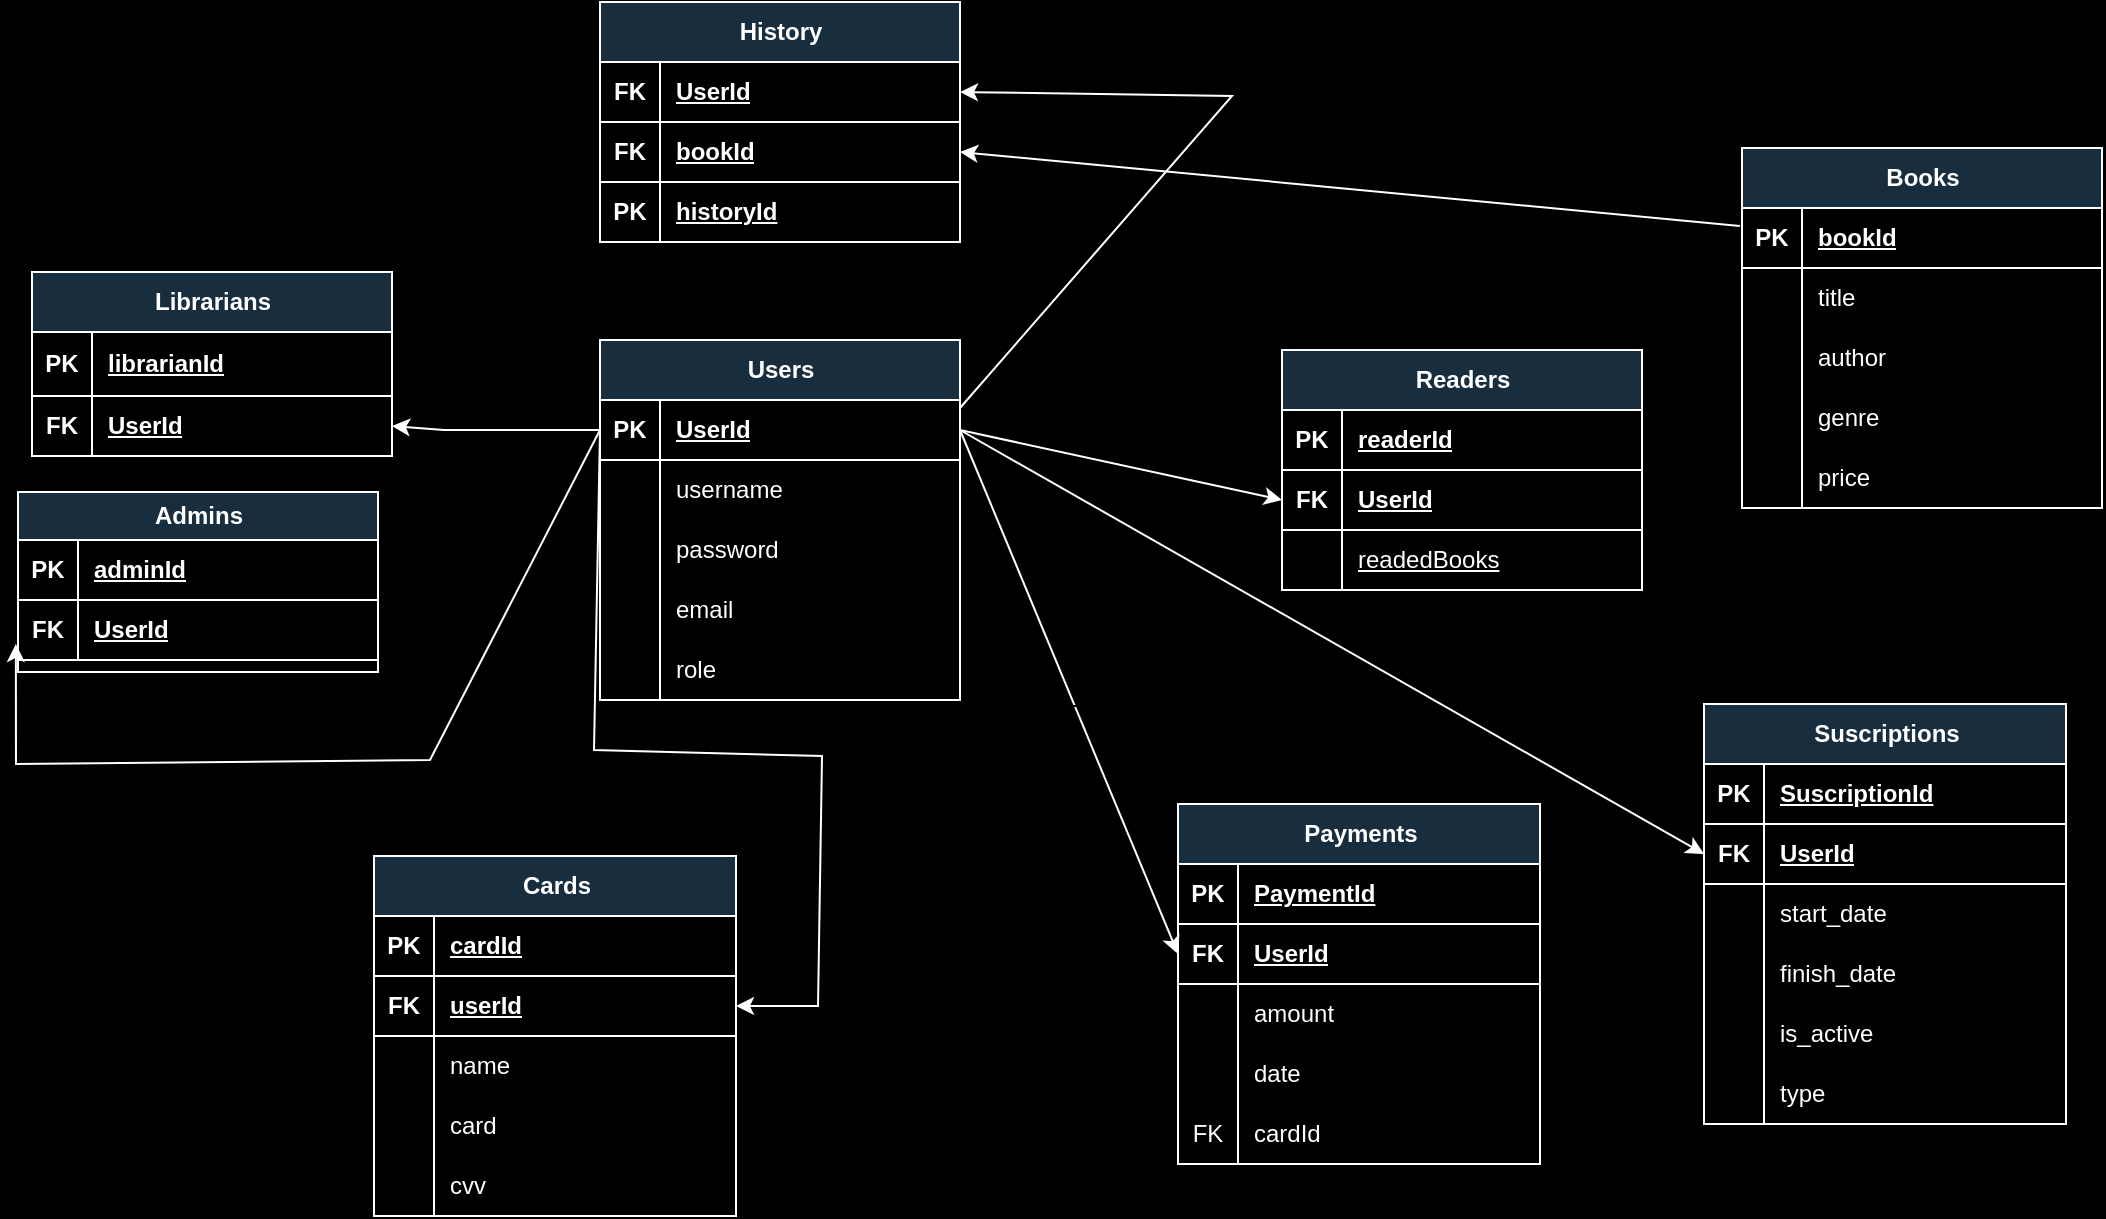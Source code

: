 <mxfile version="22.1.21" type="google">
  <diagram id="R2lEEEUBdFMjLlhIrx00" name="Page-1">
    <mxGraphModel grid="0" page="0" gridSize="10" guides="1" tooltips="1" connect="1" arrows="1" fold="1" pageScale="1" pageWidth="850" pageHeight="1100" background="#000000" math="0" shadow="0" extFonts="Permanent Marker^https://fonts.googleapis.com/css?family=Permanent+Marker">
      <root>
        <mxCell id="0" />
        <mxCell id="1" parent="0" />
        <mxCell id="96M3sYAH7NTq2ReLCQf2-24" value="Users" style="shape=table;startSize=30;container=1;collapsible=1;childLayout=tableLayout;fixedRows=1;rowLines=0;fontStyle=1;align=center;resizeLast=1;html=1;strokeColor=#FFFFFF;fontColor=#FFFFFF;fillColor=#182E3E;" vertex="1" parent="1">
          <mxGeometry x="111" y="148" width="180" height="180" as="geometry" />
        </mxCell>
        <mxCell id="96M3sYAH7NTq2ReLCQf2-25" value="" style="shape=tableRow;horizontal=0;startSize=0;swimlaneHead=0;swimlaneBody=0;fillColor=none;collapsible=0;dropTarget=0;points=[[0,0.5],[1,0.5]];portConstraint=eastwest;top=0;left=0;right=0;bottom=1;strokeColor=#FFFFFF;fontColor=#FFFFFF;" vertex="1" parent="96M3sYAH7NTq2ReLCQf2-24">
          <mxGeometry y="30" width="180" height="30" as="geometry" />
        </mxCell>
        <mxCell id="96M3sYAH7NTq2ReLCQf2-26" value="PK" style="shape=partialRectangle;connectable=0;fillColor=none;top=0;left=0;bottom=0;right=0;fontStyle=1;overflow=hidden;whiteSpace=wrap;html=1;strokeColor=#FFFFFF;fontColor=#FFFFFF;" vertex="1" parent="96M3sYAH7NTq2ReLCQf2-25">
          <mxGeometry width="30" height="30" as="geometry">
            <mxRectangle width="30" height="30" as="alternateBounds" />
          </mxGeometry>
        </mxCell>
        <mxCell id="96M3sYAH7NTq2ReLCQf2-27" value="UserId" style="shape=partialRectangle;connectable=0;fillColor=none;top=0;left=0;bottom=0;right=0;align=left;spacingLeft=6;fontStyle=5;overflow=hidden;whiteSpace=wrap;html=1;strokeColor=#FFFFFF;fontColor=#FFFFFF;" vertex="1" parent="96M3sYAH7NTq2ReLCQf2-25">
          <mxGeometry x="30" width="150" height="30" as="geometry">
            <mxRectangle width="150" height="30" as="alternateBounds" />
          </mxGeometry>
        </mxCell>
        <mxCell id="96M3sYAH7NTq2ReLCQf2-28" value="" style="shape=tableRow;horizontal=0;startSize=0;swimlaneHead=0;swimlaneBody=0;fillColor=none;collapsible=0;dropTarget=0;points=[[0,0.5],[1,0.5]];portConstraint=eastwest;top=0;left=0;right=0;bottom=0;strokeColor=#FFFFFF;fontColor=#FFFFFF;" vertex="1" parent="96M3sYAH7NTq2ReLCQf2-24">
          <mxGeometry y="60" width="180" height="30" as="geometry" />
        </mxCell>
        <mxCell id="96M3sYAH7NTq2ReLCQf2-29" value="" style="shape=partialRectangle;connectable=0;fillColor=none;top=0;left=0;bottom=0;right=0;editable=1;overflow=hidden;whiteSpace=wrap;html=1;strokeColor=#FFFFFF;fontColor=#FFFFFF;" vertex="1" parent="96M3sYAH7NTq2ReLCQf2-28">
          <mxGeometry width="30" height="30" as="geometry">
            <mxRectangle width="30" height="30" as="alternateBounds" />
          </mxGeometry>
        </mxCell>
        <mxCell id="96M3sYAH7NTq2ReLCQf2-30" value="username" style="shape=partialRectangle;connectable=0;fillColor=none;top=0;left=0;bottom=0;right=0;align=left;spacingLeft=6;overflow=hidden;whiteSpace=wrap;html=1;strokeColor=#FFFFFF;fontColor=#FFFFFF;" vertex="1" parent="96M3sYAH7NTq2ReLCQf2-28">
          <mxGeometry x="30" width="150" height="30" as="geometry">
            <mxRectangle width="150" height="30" as="alternateBounds" />
          </mxGeometry>
        </mxCell>
        <mxCell id="96M3sYAH7NTq2ReLCQf2-31" value="" style="shape=tableRow;horizontal=0;startSize=0;swimlaneHead=0;swimlaneBody=0;fillColor=none;collapsible=0;dropTarget=0;points=[[0,0.5],[1,0.5]];portConstraint=eastwest;top=0;left=0;right=0;bottom=0;strokeColor=#FFFFFF;fontColor=#FFFFFF;" vertex="1" parent="96M3sYAH7NTq2ReLCQf2-24">
          <mxGeometry y="90" width="180" height="30" as="geometry" />
        </mxCell>
        <mxCell id="96M3sYAH7NTq2ReLCQf2-32" value="" style="shape=partialRectangle;connectable=0;fillColor=none;top=0;left=0;bottom=0;right=0;editable=1;overflow=hidden;whiteSpace=wrap;html=1;strokeColor=#FFFFFF;fontColor=#FFFFFF;" vertex="1" parent="96M3sYAH7NTq2ReLCQf2-31">
          <mxGeometry width="30" height="30" as="geometry">
            <mxRectangle width="30" height="30" as="alternateBounds" />
          </mxGeometry>
        </mxCell>
        <mxCell id="96M3sYAH7NTq2ReLCQf2-33" value="password" style="shape=partialRectangle;connectable=0;fillColor=none;top=0;left=0;bottom=0;right=0;align=left;spacingLeft=6;overflow=hidden;whiteSpace=wrap;html=1;strokeColor=#FFFFFF;fontColor=#FFFFFF;" vertex="1" parent="96M3sYAH7NTq2ReLCQf2-31">
          <mxGeometry x="30" width="150" height="30" as="geometry">
            <mxRectangle width="150" height="30" as="alternateBounds" />
          </mxGeometry>
        </mxCell>
        <mxCell id="96M3sYAH7NTq2ReLCQf2-34" value="" style="shape=tableRow;horizontal=0;startSize=0;swimlaneHead=0;swimlaneBody=0;fillColor=none;collapsible=0;dropTarget=0;points=[[0,0.5],[1,0.5]];portConstraint=eastwest;top=0;left=0;right=0;bottom=0;strokeColor=#FFFFFF;fontColor=#FFFFFF;" vertex="1" parent="96M3sYAH7NTq2ReLCQf2-24">
          <mxGeometry y="120" width="180" height="30" as="geometry" />
        </mxCell>
        <mxCell id="96M3sYAH7NTq2ReLCQf2-35" value="" style="shape=partialRectangle;connectable=0;fillColor=none;top=0;left=0;bottom=0;right=0;editable=1;overflow=hidden;whiteSpace=wrap;html=1;strokeColor=#FFFFFF;fontColor=#FFFFFF;" vertex="1" parent="96M3sYAH7NTq2ReLCQf2-34">
          <mxGeometry width="30" height="30" as="geometry">
            <mxRectangle width="30" height="30" as="alternateBounds" />
          </mxGeometry>
        </mxCell>
        <mxCell id="96M3sYAH7NTq2ReLCQf2-36" value="email" style="shape=partialRectangle;connectable=0;fillColor=none;top=0;left=0;bottom=0;right=0;align=left;spacingLeft=6;overflow=hidden;whiteSpace=wrap;html=1;strokeColor=#FFFFFF;fontColor=#FFFFFF;" vertex="1" parent="96M3sYAH7NTq2ReLCQf2-34">
          <mxGeometry x="30" width="150" height="30" as="geometry">
            <mxRectangle width="150" height="30" as="alternateBounds" />
          </mxGeometry>
        </mxCell>
        <mxCell id="96M3sYAH7NTq2ReLCQf2-37" value="" style="shape=tableRow;horizontal=0;startSize=0;swimlaneHead=0;swimlaneBody=0;fillColor=none;collapsible=0;dropTarget=0;points=[[0,0.5],[1,0.5]];portConstraint=eastwest;top=0;left=0;right=0;bottom=0;strokeColor=#FFFFFF;fontColor=#FFFFFF;" vertex="1" parent="96M3sYAH7NTq2ReLCQf2-24">
          <mxGeometry y="150" width="180" height="30" as="geometry" />
        </mxCell>
        <mxCell id="96M3sYAH7NTq2ReLCQf2-38" value="" style="shape=partialRectangle;connectable=0;fillColor=none;top=0;left=0;bottom=0;right=0;editable=1;overflow=hidden;whiteSpace=wrap;html=1;strokeColor=#FFFFFF;fontColor=#FFFFFF;" vertex="1" parent="96M3sYAH7NTq2ReLCQf2-37">
          <mxGeometry width="30" height="30" as="geometry">
            <mxRectangle width="30" height="30" as="alternateBounds" />
          </mxGeometry>
        </mxCell>
        <mxCell id="96M3sYAH7NTq2ReLCQf2-39" value="role" style="shape=partialRectangle;connectable=0;fillColor=none;top=0;left=0;bottom=0;right=0;align=left;spacingLeft=6;overflow=hidden;whiteSpace=wrap;html=1;strokeColor=#FFFFFF;fontColor=#FFFFFF;" vertex="1" parent="96M3sYAH7NTq2ReLCQf2-37">
          <mxGeometry x="30" width="150" height="30" as="geometry">
            <mxRectangle width="150" height="30" as="alternateBounds" />
          </mxGeometry>
        </mxCell>
        <mxCell id="96M3sYAH7NTq2ReLCQf2-40" value="Readers" style="shape=table;startSize=30;container=1;collapsible=1;childLayout=tableLayout;fixedRows=1;rowLines=0;fontStyle=1;align=center;resizeLast=1;html=1;strokeColor=#FFFFFF;fontColor=#FFFFFF;fillColor=#182E3E;" vertex="1" parent="1">
          <mxGeometry x="452" y="153" width="180" height="120" as="geometry" />
        </mxCell>
        <mxCell id="96M3sYAH7NTq2ReLCQf2-41" value="" style="shape=tableRow;horizontal=0;startSize=0;swimlaneHead=0;swimlaneBody=0;fillColor=none;collapsible=0;dropTarget=0;points=[[0,0.5],[1,0.5]];portConstraint=eastwest;top=0;left=0;right=0;bottom=1;strokeColor=#FFFFFF;fontColor=#FFFFFF;" vertex="1" parent="96M3sYAH7NTq2ReLCQf2-40">
          <mxGeometry y="30" width="180" height="30" as="geometry" />
        </mxCell>
        <mxCell id="96M3sYAH7NTq2ReLCQf2-42" value="PK" style="shape=partialRectangle;connectable=0;fillColor=none;top=0;left=0;bottom=0;right=0;fontStyle=1;overflow=hidden;whiteSpace=wrap;html=1;strokeColor=#FFFFFF;fontColor=#FFFFFF;" vertex="1" parent="96M3sYAH7NTq2ReLCQf2-41">
          <mxGeometry width="30" height="30" as="geometry">
            <mxRectangle width="30" height="30" as="alternateBounds" />
          </mxGeometry>
        </mxCell>
        <mxCell id="96M3sYAH7NTq2ReLCQf2-43" value="readerId" style="shape=partialRectangle;connectable=0;fillColor=none;top=0;left=0;bottom=0;right=0;align=left;spacingLeft=6;fontStyle=5;overflow=hidden;whiteSpace=wrap;html=1;strokeColor=#FFFFFF;fontColor=#FFFFFF;" vertex="1" parent="96M3sYAH7NTq2ReLCQf2-41">
          <mxGeometry x="30" width="150" height="30" as="geometry">
            <mxRectangle width="150" height="30" as="alternateBounds" />
          </mxGeometry>
        </mxCell>
        <mxCell id="0z83QQOqZYMPLiicM_sd-5" value="" style="shape=tableRow;horizontal=0;startSize=0;swimlaneHead=0;swimlaneBody=0;fillColor=none;collapsible=0;dropTarget=0;points=[[0,0.5],[1,0.5]];portConstraint=eastwest;top=0;left=0;right=0;bottom=1;strokeColor=#FFFFFF;fontColor=#FFFFFF;" vertex="1" parent="96M3sYAH7NTq2ReLCQf2-40">
          <mxGeometry y="60" width="180" height="30" as="geometry" />
        </mxCell>
        <mxCell id="0z83QQOqZYMPLiicM_sd-6" value="FK" style="shape=partialRectangle;connectable=0;fillColor=none;top=0;left=0;bottom=0;right=0;fontStyle=1;overflow=hidden;whiteSpace=wrap;html=1;strokeColor=#FFFFFF;fontColor=#FFFFFF;" vertex="1" parent="0z83QQOqZYMPLiicM_sd-5">
          <mxGeometry width="30" height="30" as="geometry">
            <mxRectangle width="30" height="30" as="alternateBounds" />
          </mxGeometry>
        </mxCell>
        <mxCell id="0z83QQOqZYMPLiicM_sd-7" value="UserId" style="shape=partialRectangle;connectable=0;fillColor=none;top=0;left=0;bottom=0;right=0;align=left;spacingLeft=6;fontStyle=5;overflow=hidden;whiteSpace=wrap;html=1;strokeColor=#FFFFFF;fontColor=#FFFFFF;" vertex="1" parent="0z83QQOqZYMPLiicM_sd-5">
          <mxGeometry x="30" width="150" height="30" as="geometry">
            <mxRectangle width="150" height="30" as="alternateBounds" />
          </mxGeometry>
        </mxCell>
        <mxCell id="0z83QQOqZYMPLiicM_sd-8" value="" style="shape=tableRow;horizontal=0;startSize=0;swimlaneHead=0;swimlaneBody=0;fillColor=none;collapsible=0;dropTarget=0;points=[[0,0.5],[1,0.5]];portConstraint=eastwest;top=0;left=0;right=0;bottom=1;strokeColor=#FFFFFF;fontColor=#FFFFFF;" vertex="1" parent="96M3sYAH7NTq2ReLCQf2-40">
          <mxGeometry y="90" width="180" height="30" as="geometry" />
        </mxCell>
        <mxCell id="0z83QQOqZYMPLiicM_sd-9" value="" style="shape=partialRectangle;connectable=0;fillColor=none;top=0;left=0;bottom=0;right=0;fontStyle=1;overflow=hidden;whiteSpace=wrap;html=1;strokeColor=#FFFFFF;fontColor=#FFFFFF;" vertex="1" parent="0z83QQOqZYMPLiicM_sd-8">
          <mxGeometry width="30" height="30" as="geometry">
            <mxRectangle width="30" height="30" as="alternateBounds" />
          </mxGeometry>
        </mxCell>
        <mxCell id="0z83QQOqZYMPLiicM_sd-10" value="&lt;span style=&quot;font-weight: normal;&quot;&gt;readedBooks&lt;/span&gt;" style="shape=partialRectangle;connectable=0;fillColor=none;top=0;left=0;bottom=0;right=0;align=left;spacingLeft=6;fontStyle=5;overflow=hidden;whiteSpace=wrap;html=1;strokeColor=#FFFFFF;fontColor=#FFFFFF;" vertex="1" parent="0z83QQOqZYMPLiicM_sd-8">
          <mxGeometry x="30" width="150" height="30" as="geometry">
            <mxRectangle width="150" height="30" as="alternateBounds" />
          </mxGeometry>
        </mxCell>
        <mxCell id="96M3sYAH7NTq2ReLCQf2-56" value="Admins" style="shape=table;startSize=24;container=1;collapsible=1;childLayout=tableLayout;fixedRows=1;rowLines=0;fontStyle=1;align=center;resizeLast=1;html=1;strokeColor=#FFFFFF;fontColor=#FFFFFF;fillColor=#182E3E;" vertex="1" parent="1">
          <mxGeometry x="-180" y="224" width="180" height="90" as="geometry" />
        </mxCell>
        <mxCell id="96M3sYAH7NTq2ReLCQf2-57" value="" style="shape=tableRow;horizontal=0;startSize=0;swimlaneHead=0;swimlaneBody=0;fillColor=none;collapsible=0;dropTarget=0;points=[[0,0.5],[1,0.5]];portConstraint=eastwest;top=0;left=0;right=0;bottom=1;strokeColor=#FFFFFF;fontColor=#FFFFFF;" vertex="1" parent="96M3sYAH7NTq2ReLCQf2-56">
          <mxGeometry y="24" width="180" height="30" as="geometry" />
        </mxCell>
        <mxCell id="96M3sYAH7NTq2ReLCQf2-58" value="PK" style="shape=partialRectangle;connectable=0;fillColor=none;top=0;left=0;bottom=0;right=0;fontStyle=1;overflow=hidden;whiteSpace=wrap;html=1;strokeColor=#FFFFFF;fontColor=#FFFFFF;" vertex="1" parent="96M3sYAH7NTq2ReLCQf2-57">
          <mxGeometry width="30" height="30" as="geometry">
            <mxRectangle width="30" height="30" as="alternateBounds" />
          </mxGeometry>
        </mxCell>
        <mxCell id="96M3sYAH7NTq2ReLCQf2-59" value="adminId" style="shape=partialRectangle;connectable=0;fillColor=none;top=0;left=0;bottom=0;right=0;align=left;spacingLeft=6;fontStyle=5;overflow=hidden;whiteSpace=wrap;html=1;strokeColor=#FFFFFF;fontColor=#FFFFFF;" vertex="1" parent="96M3sYAH7NTq2ReLCQf2-57">
          <mxGeometry x="30" width="150" height="30" as="geometry">
            <mxRectangle width="150" height="30" as="alternateBounds" />
          </mxGeometry>
        </mxCell>
        <mxCell id="0z83QQOqZYMPLiicM_sd-20" value="" style="shape=tableRow;horizontal=0;startSize=0;swimlaneHead=0;swimlaneBody=0;fillColor=none;collapsible=0;dropTarget=0;points=[[0,0.5],[1,0.5]];portConstraint=eastwest;top=0;left=0;right=0;bottom=1;strokeColor=#FFFFFF;fontColor=#FFFFFF;" vertex="1" parent="96M3sYAH7NTq2ReLCQf2-56">
          <mxGeometry y="54" width="180" height="30" as="geometry" />
        </mxCell>
        <mxCell id="0z83QQOqZYMPLiicM_sd-21" value="FK" style="shape=partialRectangle;connectable=0;fillColor=none;top=0;left=0;bottom=0;right=0;fontStyle=1;overflow=hidden;whiteSpace=wrap;html=1;strokeColor=#FFFFFF;fontColor=#FFFFFF;" vertex="1" parent="0z83QQOqZYMPLiicM_sd-20">
          <mxGeometry width="30" height="30" as="geometry">
            <mxRectangle width="30" height="30" as="alternateBounds" />
          </mxGeometry>
        </mxCell>
        <mxCell id="0z83QQOqZYMPLiicM_sd-22" value="UserId" style="shape=partialRectangle;connectable=0;fillColor=none;top=0;left=0;bottom=0;right=0;align=left;spacingLeft=6;fontStyle=5;overflow=hidden;whiteSpace=wrap;html=1;strokeColor=#FFFFFF;fontColor=#FFFFFF;" vertex="1" parent="0z83QQOqZYMPLiicM_sd-20">
          <mxGeometry x="30" width="150" height="30" as="geometry">
            <mxRectangle width="150" height="30" as="alternateBounds" />
          </mxGeometry>
        </mxCell>
        <mxCell id="96M3sYAH7NTq2ReLCQf2-67" value="Librarians" style="shape=table;startSize=30;container=1;collapsible=1;childLayout=tableLayout;fixedRows=1;rowLines=0;fontStyle=1;align=center;resizeLast=1;html=1;strokeColor=#FFFFFF;fontColor=#FFFFFF;fillColor=#182E3E;" vertex="1" parent="1">
          <mxGeometry x="-173" y="114" width="180" height="92" as="geometry" />
        </mxCell>
        <mxCell id="96M3sYAH7NTq2ReLCQf2-68" value="" style="shape=tableRow;horizontal=0;startSize=0;swimlaneHead=0;swimlaneBody=0;fillColor=none;collapsible=0;dropTarget=0;points=[[0,0.5],[1,0.5]];portConstraint=eastwest;top=0;left=0;right=0;bottom=1;strokeColor=#FFFFFF;fontColor=#FFFFFF;" vertex="1" parent="96M3sYAH7NTq2ReLCQf2-67">
          <mxGeometry y="30" width="180" height="32" as="geometry" />
        </mxCell>
        <mxCell id="96M3sYAH7NTq2ReLCQf2-69" value="PK" style="shape=partialRectangle;connectable=0;fillColor=none;top=0;left=0;bottom=0;right=0;fontStyle=1;overflow=hidden;whiteSpace=wrap;html=1;strokeColor=#FFFFFF;fontColor=#FFFFFF;" vertex="1" parent="96M3sYAH7NTq2ReLCQf2-68">
          <mxGeometry width="30" height="32" as="geometry">
            <mxRectangle width="30" height="32" as="alternateBounds" />
          </mxGeometry>
        </mxCell>
        <mxCell id="96M3sYAH7NTq2ReLCQf2-70" value="librarianId" style="shape=partialRectangle;connectable=0;fillColor=none;top=0;left=0;bottom=0;right=0;align=left;spacingLeft=6;fontStyle=5;overflow=hidden;whiteSpace=wrap;html=1;strokeColor=#FFFFFF;fontColor=#FFFFFF;" vertex="1" parent="96M3sYAH7NTq2ReLCQf2-68">
          <mxGeometry x="30" width="150" height="32" as="geometry">
            <mxRectangle width="150" height="32" as="alternateBounds" />
          </mxGeometry>
        </mxCell>
        <mxCell id="0z83QQOqZYMPLiicM_sd-17" value="" style="shape=tableRow;horizontal=0;startSize=0;swimlaneHead=0;swimlaneBody=0;fillColor=none;collapsible=0;dropTarget=0;points=[[0,0.5],[1,0.5]];portConstraint=eastwest;top=0;left=0;right=0;bottom=1;strokeColor=#FFFFFF;fontColor=#FFFFFF;" vertex="1" parent="96M3sYAH7NTq2ReLCQf2-67">
          <mxGeometry y="62" width="180" height="30" as="geometry" />
        </mxCell>
        <mxCell id="0z83QQOqZYMPLiicM_sd-18" value="FK" style="shape=partialRectangle;connectable=0;fillColor=none;top=0;left=0;bottom=0;right=0;fontStyle=1;overflow=hidden;whiteSpace=wrap;html=1;strokeColor=#FFFFFF;fontColor=#FFFFFF;" vertex="1" parent="0z83QQOqZYMPLiicM_sd-17">
          <mxGeometry width="30" height="30" as="geometry">
            <mxRectangle width="30" height="30" as="alternateBounds" />
          </mxGeometry>
        </mxCell>
        <mxCell id="0z83QQOqZYMPLiicM_sd-19" value="UserId" style="shape=partialRectangle;connectable=0;fillColor=none;top=0;left=0;bottom=0;right=0;align=left;spacingLeft=6;fontStyle=5;overflow=hidden;whiteSpace=wrap;html=1;strokeColor=#FFFFFF;fontColor=#FFFFFF;" vertex="1" parent="0z83QQOqZYMPLiicM_sd-17">
          <mxGeometry x="30" width="150" height="30" as="geometry">
            <mxRectangle width="150" height="30" as="alternateBounds" />
          </mxGeometry>
        </mxCell>
        <mxCell id="96M3sYAH7NTq2ReLCQf2-74" value="Books" style="shape=table;startSize=30;container=1;collapsible=1;childLayout=tableLayout;fixedRows=1;rowLines=0;fontStyle=1;align=center;resizeLast=1;html=1;strokeColor=#FFFFFF;fontColor=#FFFFFF;fillColor=#182E3E;" vertex="1" parent="1">
          <mxGeometry x="682" y="52" width="180" height="180" as="geometry" />
        </mxCell>
        <mxCell id="96M3sYAH7NTq2ReLCQf2-75" value="" style="shape=tableRow;horizontal=0;startSize=0;swimlaneHead=0;swimlaneBody=0;fillColor=none;collapsible=0;dropTarget=0;points=[[0,0.5],[1,0.5]];portConstraint=eastwest;top=0;left=0;right=0;bottom=1;strokeColor=#FFFFFF;fontColor=#FFFFFF;" vertex="1" parent="96M3sYAH7NTq2ReLCQf2-74">
          <mxGeometry y="30" width="180" height="30" as="geometry" />
        </mxCell>
        <mxCell id="96M3sYAH7NTq2ReLCQf2-76" value="PK" style="shape=partialRectangle;connectable=0;fillColor=none;top=0;left=0;bottom=0;right=0;fontStyle=1;overflow=hidden;whiteSpace=wrap;html=1;strokeColor=#FFFFFF;fontColor=#FFFFFF;" vertex="1" parent="96M3sYAH7NTq2ReLCQf2-75">
          <mxGeometry width="30" height="30" as="geometry">
            <mxRectangle width="30" height="30" as="alternateBounds" />
          </mxGeometry>
        </mxCell>
        <mxCell id="96M3sYAH7NTq2ReLCQf2-77" value="bookId" style="shape=partialRectangle;connectable=0;fillColor=none;top=0;left=0;bottom=0;right=0;align=left;spacingLeft=6;fontStyle=5;overflow=hidden;whiteSpace=wrap;html=1;strokeColor=#FFFFFF;fontColor=#FFFFFF;" vertex="1" parent="96M3sYAH7NTq2ReLCQf2-75">
          <mxGeometry x="30" width="150" height="30" as="geometry">
            <mxRectangle width="150" height="30" as="alternateBounds" />
          </mxGeometry>
        </mxCell>
        <mxCell id="96M3sYAH7NTq2ReLCQf2-78" value="" style="shape=tableRow;horizontal=0;startSize=0;swimlaneHead=0;swimlaneBody=0;fillColor=none;collapsible=0;dropTarget=0;points=[[0,0.5],[1,0.5]];portConstraint=eastwest;top=0;left=0;right=0;bottom=0;strokeColor=#FFFFFF;fontColor=#FFFFFF;" vertex="1" parent="96M3sYAH7NTq2ReLCQf2-74">
          <mxGeometry y="60" width="180" height="30" as="geometry" />
        </mxCell>
        <mxCell id="96M3sYAH7NTq2ReLCQf2-79" value="" style="shape=partialRectangle;connectable=0;fillColor=none;top=0;left=0;bottom=0;right=0;editable=1;overflow=hidden;whiteSpace=wrap;html=1;strokeColor=#FFFFFF;fontColor=#FFFFFF;" vertex="1" parent="96M3sYAH7NTq2ReLCQf2-78">
          <mxGeometry width="30" height="30" as="geometry">
            <mxRectangle width="30" height="30" as="alternateBounds" />
          </mxGeometry>
        </mxCell>
        <mxCell id="96M3sYAH7NTq2ReLCQf2-80" value="title" style="shape=partialRectangle;connectable=0;fillColor=none;top=0;left=0;bottom=0;right=0;align=left;spacingLeft=6;overflow=hidden;whiteSpace=wrap;html=1;strokeColor=#FFFFFF;fontColor=#FFFFFF;" vertex="1" parent="96M3sYAH7NTq2ReLCQf2-78">
          <mxGeometry x="30" width="150" height="30" as="geometry">
            <mxRectangle width="150" height="30" as="alternateBounds" />
          </mxGeometry>
        </mxCell>
        <mxCell id="96M3sYAH7NTq2ReLCQf2-81" value="" style="shape=tableRow;horizontal=0;startSize=0;swimlaneHead=0;swimlaneBody=0;fillColor=none;collapsible=0;dropTarget=0;points=[[0,0.5],[1,0.5]];portConstraint=eastwest;top=0;left=0;right=0;bottom=0;strokeColor=#FFFFFF;fontColor=#FFFFFF;" vertex="1" parent="96M3sYAH7NTq2ReLCQf2-74">
          <mxGeometry y="90" width="180" height="30" as="geometry" />
        </mxCell>
        <mxCell id="96M3sYAH7NTq2ReLCQf2-82" value="" style="shape=partialRectangle;connectable=0;fillColor=none;top=0;left=0;bottom=0;right=0;editable=1;overflow=hidden;whiteSpace=wrap;html=1;strokeColor=#FFFFFF;fontColor=#FFFFFF;" vertex="1" parent="96M3sYAH7NTq2ReLCQf2-81">
          <mxGeometry width="30" height="30" as="geometry">
            <mxRectangle width="30" height="30" as="alternateBounds" />
          </mxGeometry>
        </mxCell>
        <mxCell id="96M3sYAH7NTq2ReLCQf2-83" value="author" style="shape=partialRectangle;connectable=0;fillColor=none;top=0;left=0;bottom=0;right=0;align=left;spacingLeft=6;overflow=hidden;whiteSpace=wrap;html=1;strokeColor=#FFFFFF;fontColor=#FFFFFF;" vertex="1" parent="96M3sYAH7NTq2ReLCQf2-81">
          <mxGeometry x="30" width="150" height="30" as="geometry">
            <mxRectangle width="150" height="30" as="alternateBounds" />
          </mxGeometry>
        </mxCell>
        <mxCell id="96M3sYAH7NTq2ReLCQf2-84" value="" style="shape=tableRow;horizontal=0;startSize=0;swimlaneHead=0;swimlaneBody=0;fillColor=none;collapsible=0;dropTarget=0;points=[[0,0.5],[1,0.5]];portConstraint=eastwest;top=0;left=0;right=0;bottom=0;strokeColor=#FFFFFF;fontColor=#FFFFFF;" vertex="1" parent="96M3sYAH7NTq2ReLCQf2-74">
          <mxGeometry y="120" width="180" height="30" as="geometry" />
        </mxCell>
        <mxCell id="96M3sYAH7NTq2ReLCQf2-85" value="" style="shape=partialRectangle;connectable=0;fillColor=none;top=0;left=0;bottom=0;right=0;editable=1;overflow=hidden;whiteSpace=wrap;html=1;strokeColor=#FFFFFF;fontColor=#FFFFFF;" vertex="1" parent="96M3sYAH7NTq2ReLCQf2-84">
          <mxGeometry width="30" height="30" as="geometry">
            <mxRectangle width="30" height="30" as="alternateBounds" />
          </mxGeometry>
        </mxCell>
        <mxCell id="96M3sYAH7NTq2ReLCQf2-86" value="genre" style="shape=partialRectangle;connectable=0;fillColor=none;top=0;left=0;bottom=0;right=0;align=left;spacingLeft=6;overflow=hidden;whiteSpace=wrap;html=1;strokeColor=#FFFFFF;fontColor=#FFFFFF;" vertex="1" parent="96M3sYAH7NTq2ReLCQf2-84">
          <mxGeometry x="30" width="150" height="30" as="geometry">
            <mxRectangle width="150" height="30" as="alternateBounds" />
          </mxGeometry>
        </mxCell>
        <mxCell id="96M3sYAH7NTq2ReLCQf2-90" value="" style="shape=tableRow;horizontal=0;startSize=0;swimlaneHead=0;swimlaneBody=0;fillColor=none;collapsible=0;dropTarget=0;points=[[0,0.5],[1,0.5]];portConstraint=eastwest;top=0;left=0;right=0;bottom=0;strokeColor=#FFFFFF;fontColor=#FFFFFF;" vertex="1" parent="96M3sYAH7NTq2ReLCQf2-74">
          <mxGeometry y="150" width="180" height="30" as="geometry" />
        </mxCell>
        <mxCell id="96M3sYAH7NTq2ReLCQf2-91" value="" style="shape=partialRectangle;connectable=0;fillColor=none;top=0;left=0;bottom=0;right=0;editable=1;overflow=hidden;whiteSpace=wrap;html=1;strokeColor=#FFFFFF;fontColor=#FFFFFF;" vertex="1" parent="96M3sYAH7NTq2ReLCQf2-90">
          <mxGeometry width="30" height="30" as="geometry">
            <mxRectangle width="30" height="30" as="alternateBounds" />
          </mxGeometry>
        </mxCell>
        <mxCell id="96M3sYAH7NTq2ReLCQf2-92" value="price" style="shape=partialRectangle;connectable=0;fillColor=none;top=0;left=0;bottom=0;right=0;align=left;spacingLeft=6;overflow=hidden;whiteSpace=wrap;html=1;strokeColor=#FFFFFF;fontColor=#FFFFFF;" vertex="1" parent="96M3sYAH7NTq2ReLCQf2-90">
          <mxGeometry x="30" width="150" height="30" as="geometry">
            <mxRectangle width="150" height="30" as="alternateBounds" />
          </mxGeometry>
        </mxCell>
        <mxCell id="96M3sYAH7NTq2ReLCQf2-93" value="Suscriptions" style="shape=table;startSize=30;container=1;collapsible=1;childLayout=tableLayout;fixedRows=1;rowLines=0;fontStyle=1;align=center;resizeLast=1;html=1;strokeColor=#FFFFFF;fontColor=#FFFFFF;fillColor=#182E3E;" vertex="1" parent="1">
          <mxGeometry x="663" y="330" width="181" height="210" as="geometry" />
        </mxCell>
        <mxCell id="96M3sYAH7NTq2ReLCQf2-94" value="" style="shape=tableRow;horizontal=0;startSize=0;swimlaneHead=0;swimlaneBody=0;fillColor=none;collapsible=0;dropTarget=0;points=[[0,0.5],[1,0.5]];portConstraint=eastwest;top=0;left=0;right=0;bottom=1;strokeColor=#FFFFFF;fontColor=#FFFFFF;" vertex="1" parent="96M3sYAH7NTq2ReLCQf2-93">
          <mxGeometry y="30" width="181" height="30" as="geometry" />
        </mxCell>
        <mxCell id="96M3sYAH7NTq2ReLCQf2-95" value="PK" style="shape=partialRectangle;connectable=0;fillColor=none;top=0;left=0;bottom=0;right=0;fontStyle=1;overflow=hidden;whiteSpace=wrap;html=1;strokeColor=#FFFFFF;fontColor=#FFFFFF;" vertex="1" parent="96M3sYAH7NTq2ReLCQf2-94">
          <mxGeometry width="30" height="30" as="geometry">
            <mxRectangle width="30" height="30" as="alternateBounds" />
          </mxGeometry>
        </mxCell>
        <mxCell id="96M3sYAH7NTq2ReLCQf2-96" value="SuscriptionId" style="shape=partialRectangle;connectable=0;fillColor=none;top=0;left=0;bottom=0;right=0;align=left;spacingLeft=6;fontStyle=5;overflow=hidden;whiteSpace=wrap;html=1;strokeColor=#FFFFFF;fontColor=#FFFFFF;" vertex="1" parent="96M3sYAH7NTq2ReLCQf2-94">
          <mxGeometry x="30" width="151" height="30" as="geometry">
            <mxRectangle width="151" height="30" as="alternateBounds" />
          </mxGeometry>
        </mxCell>
        <mxCell id="jXA2E4x_HwbBOHdnEVmp-10" value="" style="shape=tableRow;horizontal=0;startSize=0;swimlaneHead=0;swimlaneBody=0;fillColor=none;collapsible=0;dropTarget=0;points=[[0,0.5],[1,0.5]];portConstraint=eastwest;top=0;left=0;right=0;bottom=1;strokeColor=#FFFFFF;fontColor=#FFFFFF;" vertex="1" parent="96M3sYAH7NTq2ReLCQf2-93">
          <mxGeometry y="60" width="181" height="30" as="geometry" />
        </mxCell>
        <mxCell id="jXA2E4x_HwbBOHdnEVmp-11" value="FK" style="shape=partialRectangle;connectable=0;fillColor=none;top=0;left=0;bottom=0;right=0;fontStyle=1;overflow=hidden;whiteSpace=wrap;html=1;strokeColor=#FFFFFF;fontColor=#FFFFFF;" vertex="1" parent="jXA2E4x_HwbBOHdnEVmp-10">
          <mxGeometry width="30" height="30" as="geometry">
            <mxRectangle width="30" height="30" as="alternateBounds" />
          </mxGeometry>
        </mxCell>
        <mxCell id="jXA2E4x_HwbBOHdnEVmp-12" value="UserId" style="shape=partialRectangle;connectable=0;fillColor=none;top=0;left=0;bottom=0;right=0;align=left;spacingLeft=6;fontStyle=5;overflow=hidden;whiteSpace=wrap;html=1;strokeColor=#FFFFFF;fontColor=#FFFFFF;" vertex="1" parent="jXA2E4x_HwbBOHdnEVmp-10">
          <mxGeometry x="30" width="151" height="30" as="geometry">
            <mxRectangle width="151" height="30" as="alternateBounds" />
          </mxGeometry>
        </mxCell>
        <mxCell id="96M3sYAH7NTq2ReLCQf2-100" value="" style="shape=tableRow;horizontal=0;startSize=0;swimlaneHead=0;swimlaneBody=0;fillColor=none;collapsible=0;dropTarget=0;points=[[0,0.5],[1,0.5]];portConstraint=eastwest;top=0;left=0;right=0;bottom=0;strokeColor=#FFFFFF;fontColor=#FFFFFF;" vertex="1" parent="96M3sYAH7NTq2ReLCQf2-93">
          <mxGeometry y="90" width="181" height="30" as="geometry" />
        </mxCell>
        <mxCell id="96M3sYAH7NTq2ReLCQf2-101" value="" style="shape=partialRectangle;connectable=0;fillColor=none;top=0;left=0;bottom=0;right=0;editable=1;overflow=hidden;whiteSpace=wrap;html=1;strokeColor=#FFFFFF;fontColor=#FFFFFF;" vertex="1" parent="96M3sYAH7NTq2ReLCQf2-100">
          <mxGeometry width="30" height="30" as="geometry">
            <mxRectangle width="30" height="30" as="alternateBounds" />
          </mxGeometry>
        </mxCell>
        <mxCell id="96M3sYAH7NTq2ReLCQf2-102" value="start_date" style="shape=partialRectangle;connectable=0;fillColor=none;top=0;left=0;bottom=0;right=0;align=left;spacingLeft=6;overflow=hidden;whiteSpace=wrap;html=1;strokeColor=#FFFFFF;fontColor=#FFFFFF;" vertex="1" parent="96M3sYAH7NTq2ReLCQf2-100">
          <mxGeometry x="30" width="151" height="30" as="geometry">
            <mxRectangle width="151" height="30" as="alternateBounds" />
          </mxGeometry>
        </mxCell>
        <mxCell id="96M3sYAH7NTq2ReLCQf2-103" value="" style="shape=tableRow;horizontal=0;startSize=0;swimlaneHead=0;swimlaneBody=0;fillColor=none;collapsible=0;dropTarget=0;points=[[0,0.5],[1,0.5]];portConstraint=eastwest;top=0;left=0;right=0;bottom=0;strokeColor=#FFFFFF;fontColor=#FFFFFF;" vertex="1" parent="96M3sYAH7NTq2ReLCQf2-93">
          <mxGeometry y="120" width="181" height="30" as="geometry" />
        </mxCell>
        <mxCell id="96M3sYAH7NTq2ReLCQf2-104" value="" style="shape=partialRectangle;connectable=0;fillColor=none;top=0;left=0;bottom=0;right=0;editable=1;overflow=hidden;whiteSpace=wrap;html=1;strokeColor=#FFFFFF;fontColor=#FFFFFF;" vertex="1" parent="96M3sYAH7NTq2ReLCQf2-103">
          <mxGeometry width="30" height="30" as="geometry">
            <mxRectangle width="30" height="30" as="alternateBounds" />
          </mxGeometry>
        </mxCell>
        <mxCell id="96M3sYAH7NTq2ReLCQf2-105" value="finish_date" style="shape=partialRectangle;connectable=0;fillColor=none;top=0;left=0;bottom=0;right=0;align=left;spacingLeft=6;overflow=hidden;whiteSpace=wrap;html=1;strokeColor=#FFFFFF;fontColor=#FFFFFF;" vertex="1" parent="96M3sYAH7NTq2ReLCQf2-103">
          <mxGeometry x="30" width="151" height="30" as="geometry">
            <mxRectangle width="151" height="30" as="alternateBounds" />
          </mxGeometry>
        </mxCell>
        <mxCell id="96M3sYAH7NTq2ReLCQf2-106" value="" style="shape=tableRow;horizontal=0;startSize=0;swimlaneHead=0;swimlaneBody=0;fillColor=none;collapsible=0;dropTarget=0;points=[[0,0.5],[1,0.5]];portConstraint=eastwest;top=0;left=0;right=0;bottom=0;strokeColor=#FFFFFF;fontColor=#FFFFFF;" vertex="1" parent="96M3sYAH7NTq2ReLCQf2-93">
          <mxGeometry y="150" width="181" height="30" as="geometry" />
        </mxCell>
        <mxCell id="96M3sYAH7NTq2ReLCQf2-107" value="" style="shape=partialRectangle;connectable=0;fillColor=none;top=0;left=0;bottom=0;right=0;editable=1;overflow=hidden;whiteSpace=wrap;html=1;strokeColor=#FFFFFF;fontColor=#FFFFFF;" vertex="1" parent="96M3sYAH7NTq2ReLCQf2-106">
          <mxGeometry width="30" height="30" as="geometry">
            <mxRectangle width="30" height="30" as="alternateBounds" />
          </mxGeometry>
        </mxCell>
        <mxCell id="96M3sYAH7NTq2ReLCQf2-108" value="is_active" style="shape=partialRectangle;connectable=0;fillColor=none;top=0;left=0;bottom=0;right=0;align=left;spacingLeft=6;overflow=hidden;whiteSpace=wrap;html=1;strokeColor=#FFFFFF;fontColor=#FFFFFF;" vertex="1" parent="96M3sYAH7NTq2ReLCQf2-106">
          <mxGeometry x="30" width="151" height="30" as="geometry">
            <mxRectangle width="151" height="30" as="alternateBounds" />
          </mxGeometry>
        </mxCell>
        <mxCell id="0z83QQOqZYMPLiicM_sd-26" value="" style="shape=tableRow;horizontal=0;startSize=0;swimlaneHead=0;swimlaneBody=0;fillColor=none;collapsible=0;dropTarget=0;points=[[0,0.5],[1,0.5]];portConstraint=eastwest;top=0;left=0;right=0;bottom=0;strokeColor=#FFFFFF;fontColor=#FFFFFF;" vertex="1" parent="96M3sYAH7NTq2ReLCQf2-93">
          <mxGeometry y="180" width="181" height="30" as="geometry" />
        </mxCell>
        <mxCell id="0z83QQOqZYMPLiicM_sd-27" value="" style="shape=partialRectangle;connectable=0;fillColor=none;top=0;left=0;bottom=0;right=0;editable=1;overflow=hidden;whiteSpace=wrap;html=1;strokeColor=#FFFFFF;fontColor=#FFFFFF;" vertex="1" parent="0z83QQOqZYMPLiicM_sd-26">
          <mxGeometry width="30" height="30" as="geometry">
            <mxRectangle width="30" height="30" as="alternateBounds" />
          </mxGeometry>
        </mxCell>
        <mxCell id="0z83QQOqZYMPLiicM_sd-28" value="type" style="shape=partialRectangle;connectable=0;fillColor=none;top=0;left=0;bottom=0;right=0;align=left;spacingLeft=6;overflow=hidden;whiteSpace=wrap;html=1;strokeColor=#FFFFFF;fontColor=#FFFFFF;" vertex="1" parent="0z83QQOqZYMPLiicM_sd-26">
          <mxGeometry x="30" width="151" height="30" as="geometry">
            <mxRectangle width="151" height="30" as="alternateBounds" />
          </mxGeometry>
        </mxCell>
        <mxCell id="jXA2E4x_HwbBOHdnEVmp-13" value="Payments" style="shape=table;startSize=30;container=1;collapsible=1;childLayout=tableLayout;fixedRows=1;rowLines=0;fontStyle=1;align=center;resizeLast=1;html=1;strokeColor=#FFFFFF;fontColor=#FFFFFF;fillColor=#182E3E;" vertex="1" parent="1">
          <mxGeometry x="400" y="380" width="181" height="180" as="geometry" />
        </mxCell>
        <mxCell id="jXA2E4x_HwbBOHdnEVmp-14" value="" style="shape=tableRow;horizontal=0;startSize=0;swimlaneHead=0;swimlaneBody=0;fillColor=none;collapsible=0;dropTarget=0;points=[[0,0.5],[1,0.5]];portConstraint=eastwest;top=0;left=0;right=0;bottom=1;strokeColor=#FFFFFF;fontColor=#FFFFFF;" vertex="1" parent="jXA2E4x_HwbBOHdnEVmp-13">
          <mxGeometry y="30" width="181" height="30" as="geometry" />
        </mxCell>
        <mxCell id="jXA2E4x_HwbBOHdnEVmp-15" value="PK" style="shape=partialRectangle;connectable=0;fillColor=none;top=0;left=0;bottom=0;right=0;fontStyle=1;overflow=hidden;whiteSpace=wrap;html=1;strokeColor=#FFFFFF;fontColor=#FFFFFF;" vertex="1" parent="jXA2E4x_HwbBOHdnEVmp-14">
          <mxGeometry width="30" height="30" as="geometry">
            <mxRectangle width="30" height="30" as="alternateBounds" />
          </mxGeometry>
        </mxCell>
        <mxCell id="jXA2E4x_HwbBOHdnEVmp-16" value="PaymentId" style="shape=partialRectangle;connectable=0;fillColor=none;top=0;left=0;bottom=0;right=0;align=left;spacingLeft=6;fontStyle=5;overflow=hidden;whiteSpace=wrap;html=1;strokeColor=#FFFFFF;fontColor=#FFFFFF;" vertex="1" parent="jXA2E4x_HwbBOHdnEVmp-14">
          <mxGeometry x="30" width="151" height="30" as="geometry">
            <mxRectangle width="151" height="30" as="alternateBounds" />
          </mxGeometry>
        </mxCell>
        <mxCell id="jXA2E4x_HwbBOHdnEVmp-17" value="" style="shape=tableRow;horizontal=0;startSize=0;swimlaneHead=0;swimlaneBody=0;fillColor=none;collapsible=0;dropTarget=0;points=[[0,0.5],[1,0.5]];portConstraint=eastwest;top=0;left=0;right=0;bottom=1;strokeColor=#FFFFFF;fontColor=#FFFFFF;" vertex="1" parent="jXA2E4x_HwbBOHdnEVmp-13">
          <mxGeometry y="60" width="181" height="30" as="geometry" />
        </mxCell>
        <mxCell id="jXA2E4x_HwbBOHdnEVmp-18" value="FK" style="shape=partialRectangle;connectable=0;fillColor=none;top=0;left=0;bottom=0;right=0;fontStyle=1;overflow=hidden;whiteSpace=wrap;html=1;strokeColor=#FFFFFF;fontColor=#FFFFFF;" vertex="1" parent="jXA2E4x_HwbBOHdnEVmp-17">
          <mxGeometry width="30" height="30" as="geometry">
            <mxRectangle width="30" height="30" as="alternateBounds" />
          </mxGeometry>
        </mxCell>
        <mxCell id="jXA2E4x_HwbBOHdnEVmp-19" value="UserId" style="shape=partialRectangle;connectable=0;fillColor=none;top=0;left=0;bottom=0;right=0;align=left;spacingLeft=6;fontStyle=5;overflow=hidden;whiteSpace=wrap;html=1;strokeColor=#FFFFFF;fontColor=#FFFFFF;" vertex="1" parent="jXA2E4x_HwbBOHdnEVmp-17">
          <mxGeometry x="30" width="151" height="30" as="geometry">
            <mxRectangle width="151" height="30" as="alternateBounds" />
          </mxGeometry>
        </mxCell>
        <mxCell id="jXA2E4x_HwbBOHdnEVmp-20" value="" style="shape=tableRow;horizontal=0;startSize=0;swimlaneHead=0;swimlaneBody=0;fillColor=none;collapsible=0;dropTarget=0;points=[[0,0.5],[1,0.5]];portConstraint=eastwest;top=0;left=0;right=0;bottom=0;strokeColor=#FFFFFF;fontColor=#FFFFFF;" vertex="1" parent="jXA2E4x_HwbBOHdnEVmp-13">
          <mxGeometry y="90" width="181" height="30" as="geometry" />
        </mxCell>
        <mxCell id="jXA2E4x_HwbBOHdnEVmp-21" value="" style="shape=partialRectangle;connectable=0;fillColor=none;top=0;left=0;bottom=0;right=0;editable=1;overflow=hidden;whiteSpace=wrap;html=1;strokeColor=#FFFFFF;fontColor=#FFFFFF;" vertex="1" parent="jXA2E4x_HwbBOHdnEVmp-20">
          <mxGeometry width="30" height="30" as="geometry">
            <mxRectangle width="30" height="30" as="alternateBounds" />
          </mxGeometry>
        </mxCell>
        <mxCell id="jXA2E4x_HwbBOHdnEVmp-22" value="amount" style="shape=partialRectangle;connectable=0;fillColor=none;top=0;left=0;bottom=0;right=0;align=left;spacingLeft=6;overflow=hidden;whiteSpace=wrap;html=1;strokeColor=#FFFFFF;fontColor=#FFFFFF;" vertex="1" parent="jXA2E4x_HwbBOHdnEVmp-20">
          <mxGeometry x="30" width="151" height="30" as="geometry">
            <mxRectangle width="151" height="30" as="alternateBounds" />
          </mxGeometry>
        </mxCell>
        <mxCell id="jXA2E4x_HwbBOHdnEVmp-23" value="" style="shape=tableRow;horizontal=0;startSize=0;swimlaneHead=0;swimlaneBody=0;fillColor=none;collapsible=0;dropTarget=0;points=[[0,0.5],[1,0.5]];portConstraint=eastwest;top=0;left=0;right=0;bottom=0;strokeColor=#FFFFFF;fontColor=#FFFFFF;" vertex="1" parent="jXA2E4x_HwbBOHdnEVmp-13">
          <mxGeometry y="120" width="181" height="30" as="geometry" />
        </mxCell>
        <mxCell id="jXA2E4x_HwbBOHdnEVmp-24" value="" style="shape=partialRectangle;connectable=0;fillColor=none;top=0;left=0;bottom=0;right=0;editable=1;overflow=hidden;whiteSpace=wrap;html=1;strokeColor=#FFFFFF;fontColor=#FFFFFF;" vertex="1" parent="jXA2E4x_HwbBOHdnEVmp-23">
          <mxGeometry width="30" height="30" as="geometry">
            <mxRectangle width="30" height="30" as="alternateBounds" />
          </mxGeometry>
        </mxCell>
        <mxCell id="jXA2E4x_HwbBOHdnEVmp-25" value="date" style="shape=partialRectangle;connectable=0;fillColor=none;top=0;left=0;bottom=0;right=0;align=left;spacingLeft=6;overflow=hidden;whiteSpace=wrap;html=1;strokeColor=#FFFFFF;fontColor=#FFFFFF;" vertex="1" parent="jXA2E4x_HwbBOHdnEVmp-23">
          <mxGeometry x="30" width="151" height="30" as="geometry">
            <mxRectangle width="151" height="30" as="alternateBounds" />
          </mxGeometry>
        </mxCell>
        <mxCell id="0z83QQOqZYMPLiicM_sd-23" value="" style="shape=tableRow;horizontal=0;startSize=0;swimlaneHead=0;swimlaneBody=0;fillColor=none;collapsible=0;dropTarget=0;points=[[0,0.5],[1,0.5]];portConstraint=eastwest;top=0;left=0;right=0;bottom=0;strokeColor=#FFFFFF;fontColor=#FFFFFF;" vertex="1" parent="jXA2E4x_HwbBOHdnEVmp-13">
          <mxGeometry y="150" width="181" height="30" as="geometry" />
        </mxCell>
        <mxCell id="0z83QQOqZYMPLiicM_sd-24" value="FK" style="shape=partialRectangle;connectable=0;fillColor=none;top=0;left=0;bottom=0;right=0;editable=1;overflow=hidden;whiteSpace=wrap;html=1;strokeColor=#FFFFFF;fontColor=#FFFFFF;" vertex="1" parent="0z83QQOqZYMPLiicM_sd-23">
          <mxGeometry width="30" height="30" as="geometry">
            <mxRectangle width="30" height="30" as="alternateBounds" />
          </mxGeometry>
        </mxCell>
        <mxCell id="0z83QQOqZYMPLiicM_sd-25" value="cardId" style="shape=partialRectangle;connectable=0;fillColor=none;top=0;left=0;bottom=0;right=0;align=left;spacingLeft=6;overflow=hidden;whiteSpace=wrap;html=1;strokeColor=#FFFFFF;fontColor=#FFFFFF;" vertex="1" parent="0z83QQOqZYMPLiicM_sd-23">
          <mxGeometry x="30" width="151" height="30" as="geometry">
            <mxRectangle width="151" height="30" as="alternateBounds" />
          </mxGeometry>
        </mxCell>
        <mxCell id="jXA2E4x_HwbBOHdnEVmp-29" value="" style="endArrow=classic;html=1;rounded=0;strokeColor=#FFFFFF;entryX=1;entryY=0.5;entryDx=0;entryDy=0;exitX=0;exitY=0.5;exitDx=0;exitDy=0;" edge="1" parent="1" source="96M3sYAH7NTq2ReLCQf2-25" target="0z83QQOqZYMPLiicM_sd-17">
          <mxGeometry width="50" height="50" relative="1" as="geometry">
            <mxPoint x="68" y="260" as="sourcePoint" />
            <mxPoint x="243" y="149" as="targetPoint" />
            <Array as="points">
              <mxPoint x="33" y="193" />
            </Array>
          </mxGeometry>
        </mxCell>
        <mxCell id="jXA2E4x_HwbBOHdnEVmp-31" value="" style="endArrow=classic;html=1;rounded=0;strokeColor=#FFFFFF;entryX=-0.006;entryY=0.733;entryDx=0;entryDy=0;exitX=0;exitY=0.5;exitDx=0;exitDy=0;entryPerimeter=0;" edge="1" parent="1" target="0z83QQOqZYMPLiicM_sd-20" source="96M3sYAH7NTq2ReLCQf2-25">
          <mxGeometry width="50" height="50" relative="1" as="geometry">
            <mxPoint x="35" y="223" as="sourcePoint" />
            <mxPoint x="-200" y="348" as="targetPoint" />
            <Array as="points">
              <mxPoint x="26" y="358" />
              <mxPoint x="-181" y="360" />
            </Array>
          </mxGeometry>
        </mxCell>
        <mxCell id="jXA2E4x_HwbBOHdnEVmp-32" value="" style="endArrow=classic;html=1;rounded=0;strokeColor=#FFFFFF;exitX=1;exitY=0.5;exitDx=0;exitDy=0;entryX=0;entryY=0.5;entryDx=0;entryDy=0;" edge="1" parent="1" source="96M3sYAH7NTq2ReLCQf2-25" target="0z83QQOqZYMPLiicM_sd-5">
          <mxGeometry width="50" height="50" relative="1" as="geometry">
            <mxPoint x="306" y="227" as="sourcePoint" />
            <mxPoint x="356" y="177" as="targetPoint" />
          </mxGeometry>
        </mxCell>
        <mxCell id="jXA2E4x_HwbBOHdnEVmp-33" value="" style="endArrow=classic;html=1;rounded=0;strokeColor=#FFFFFF;entryX=0;entryY=0.5;entryDx=0;entryDy=0;exitX=1;exitY=0.5;exitDx=0;exitDy=0;" edge="1" parent="1" source="96M3sYAH7NTq2ReLCQf2-25" target="jXA2E4x_HwbBOHdnEVmp-17">
          <mxGeometry width="50" height="50" relative="1" as="geometry">
            <mxPoint x="288" y="157" as="sourcePoint" />
            <mxPoint x="395" y="187" as="targetPoint" />
          </mxGeometry>
        </mxCell>
        <mxCell id="jXA2E4x_HwbBOHdnEVmp-35" value="" style="endArrow=classic;html=1;rounded=0;strokeColor=#FFFFFF;entryX=0;entryY=0.5;entryDx=0;entryDy=0;exitX=1;exitY=0.5;exitDx=0;exitDy=0;" edge="1" parent="1" source="96M3sYAH7NTq2ReLCQf2-25" target="jXA2E4x_HwbBOHdnEVmp-10">
          <mxGeometry width="50" height="50" relative="1" as="geometry">
            <mxPoint x="288" y="157" as="sourcePoint" />
            <mxPoint x="410" y="465" as="targetPoint" />
          </mxGeometry>
        </mxCell>
        <mxCell id="BK9mM5Wp8Fn4CLs3FsEC-1" value="History" style="shape=table;startSize=30;container=1;collapsible=1;childLayout=tableLayout;fixedRows=1;rowLines=0;fontStyle=1;align=center;resizeLast=1;html=1;strokeColor=#FFFFFF;fontColor=#FFFFFF;fillColor=#182E3E;" vertex="1" parent="1">
          <mxGeometry x="111" y="-21" width="180" height="120" as="geometry" />
        </mxCell>
        <mxCell id="BK9mM5Wp8Fn4CLs3FsEC-2" value="" style="shape=tableRow;horizontal=0;startSize=0;swimlaneHead=0;swimlaneBody=0;fillColor=none;collapsible=0;dropTarget=0;points=[[0,0.5],[1,0.5]];portConstraint=eastwest;top=0;left=0;right=0;bottom=1;strokeColor=#FFFFFF;fontColor=#FFFFFF;" vertex="1" parent="BK9mM5Wp8Fn4CLs3FsEC-1">
          <mxGeometry y="30" width="180" height="30" as="geometry" />
        </mxCell>
        <mxCell id="BK9mM5Wp8Fn4CLs3FsEC-3" value="FK" style="shape=partialRectangle;connectable=0;fillColor=none;top=0;left=0;bottom=0;right=0;fontStyle=1;overflow=hidden;whiteSpace=wrap;html=1;strokeColor=#FFFFFF;fontColor=#FFFFFF;" vertex="1" parent="BK9mM5Wp8Fn4CLs3FsEC-2">
          <mxGeometry width="30" height="30" as="geometry">
            <mxRectangle width="30" height="30" as="alternateBounds" />
          </mxGeometry>
        </mxCell>
        <mxCell id="BK9mM5Wp8Fn4CLs3FsEC-4" value="UserId" style="shape=partialRectangle;connectable=0;fillColor=none;top=0;left=0;bottom=0;right=0;align=left;spacingLeft=6;fontStyle=5;overflow=hidden;whiteSpace=wrap;html=1;strokeColor=#FFFFFF;fontColor=#FFFFFF;" vertex="1" parent="BK9mM5Wp8Fn4CLs3FsEC-2">
          <mxGeometry x="30" width="150" height="30" as="geometry">
            <mxRectangle width="150" height="30" as="alternateBounds" />
          </mxGeometry>
        </mxCell>
        <mxCell id="BK9mM5Wp8Fn4CLs3FsEC-6" value="" style="shape=tableRow;horizontal=0;startSize=0;swimlaneHead=0;swimlaneBody=0;fillColor=none;collapsible=0;dropTarget=0;points=[[0,0.5],[1,0.5]];portConstraint=eastwest;top=0;left=0;right=0;bottom=1;strokeColor=#FFFFFF;fontColor=#FFFFFF;" vertex="1" parent="BK9mM5Wp8Fn4CLs3FsEC-1">
          <mxGeometry y="60" width="180" height="30" as="geometry" />
        </mxCell>
        <mxCell id="BK9mM5Wp8Fn4CLs3FsEC-7" value="FK" style="shape=partialRectangle;connectable=0;fillColor=none;top=0;left=0;bottom=0;right=0;fontStyle=1;overflow=hidden;whiteSpace=wrap;html=1;strokeColor=#FFFFFF;fontColor=#FFFFFF;" vertex="1" parent="BK9mM5Wp8Fn4CLs3FsEC-6">
          <mxGeometry width="30" height="30" as="geometry">
            <mxRectangle width="30" height="30" as="alternateBounds" />
          </mxGeometry>
        </mxCell>
        <mxCell id="BK9mM5Wp8Fn4CLs3FsEC-8" value="bookId" style="shape=partialRectangle;connectable=0;fillColor=none;top=0;left=0;bottom=0;right=0;align=left;spacingLeft=6;fontStyle=5;overflow=hidden;whiteSpace=wrap;html=1;strokeColor=#FFFFFF;fontColor=#FFFFFF;" vertex="1" parent="BK9mM5Wp8Fn4CLs3FsEC-6">
          <mxGeometry x="30" width="150" height="30" as="geometry">
            <mxRectangle width="150" height="30" as="alternateBounds" />
          </mxGeometry>
        </mxCell>
        <mxCell id="BK9mM5Wp8Fn4CLs3FsEC-9" value="" style="shape=tableRow;horizontal=0;startSize=0;swimlaneHead=0;swimlaneBody=0;fillColor=none;collapsible=0;dropTarget=0;points=[[0,0.5],[1,0.5]];portConstraint=eastwest;top=0;left=0;right=0;bottom=1;strokeColor=#FFFFFF;fontColor=#FFFFFF;" vertex="1" parent="BK9mM5Wp8Fn4CLs3FsEC-1">
          <mxGeometry y="90" width="180" height="30" as="geometry" />
        </mxCell>
        <mxCell id="BK9mM5Wp8Fn4CLs3FsEC-10" value="PK" style="shape=partialRectangle;connectable=0;fillColor=none;top=0;left=0;bottom=0;right=0;fontStyle=1;overflow=hidden;whiteSpace=wrap;html=1;strokeColor=#FFFFFF;fontColor=#FFFFFF;" vertex="1" parent="BK9mM5Wp8Fn4CLs3FsEC-9">
          <mxGeometry width="30" height="30" as="geometry">
            <mxRectangle width="30" height="30" as="alternateBounds" />
          </mxGeometry>
        </mxCell>
        <mxCell id="BK9mM5Wp8Fn4CLs3FsEC-11" value="historyId" style="shape=partialRectangle;connectable=0;fillColor=none;top=0;left=0;bottom=0;right=0;align=left;spacingLeft=6;fontStyle=5;overflow=hidden;whiteSpace=wrap;html=1;strokeColor=#FFFFFF;fontColor=#FFFFFF;" vertex="1" parent="BK9mM5Wp8Fn4CLs3FsEC-9">
          <mxGeometry x="30" width="150" height="30" as="geometry">
            <mxRectangle width="150" height="30" as="alternateBounds" />
          </mxGeometry>
        </mxCell>
        <mxCell id="BK9mM5Wp8Fn4CLs3FsEC-12" value="" style="endArrow=classic;html=1;rounded=0;strokeColor=#FFFFFF;exitX=1;exitY=0.133;exitDx=0;exitDy=0;entryX=1;entryY=0.5;entryDx=0;entryDy=0;exitPerimeter=0;" edge="1" parent="1" source="96M3sYAH7NTq2ReLCQf2-25" target="BK9mM5Wp8Fn4CLs3FsEC-2">
          <mxGeometry width="50" height="50" relative="1" as="geometry">
            <mxPoint x="301" y="203" as="sourcePoint" />
            <mxPoint x="402" y="157" as="targetPoint" />
            <Array as="points">
              <mxPoint x="427" y="26" />
            </Array>
          </mxGeometry>
        </mxCell>
        <mxCell id="BK9mM5Wp8Fn4CLs3FsEC-13" value="" style="endArrow=classic;html=1;rounded=0;strokeColor=#FFFFFF;exitX=-0.006;exitY=0.3;exitDx=0;exitDy=0;entryX=1;entryY=0.5;entryDx=0;entryDy=0;exitPerimeter=0;" edge="1" parent="1" source="96M3sYAH7NTq2ReLCQf2-75" target="BK9mM5Wp8Fn4CLs3FsEC-6">
          <mxGeometry width="50" height="50" relative="1" as="geometry">
            <mxPoint x="301" y="192" as="sourcePoint" />
            <mxPoint x="226" y="51" as="targetPoint" />
          </mxGeometry>
        </mxCell>
        <mxCell id="T_lcXakBhKp2BVQb9Y8p-1" value="" style="edgeStyle=none;orthogonalLoop=1;jettySize=auto;html=1;rounded=0;" edge="1" parent="1">
          <mxGeometry width="80" relative="1" as="geometry">
            <mxPoint x="336" y="331" as="sourcePoint" />
            <mxPoint x="416" y="331" as="targetPoint" />
            <Array as="points" />
          </mxGeometry>
        </mxCell>
        <mxCell id="0z83QQOqZYMPLiicM_sd-29" value="Cards" style="shape=table;startSize=30;container=1;collapsible=1;childLayout=tableLayout;fixedRows=1;rowLines=0;fontStyle=1;align=center;resizeLast=1;html=1;strokeColor=#FFFFFF;fontColor=#FFFFFF;fillColor=#182E3E;" vertex="1" parent="1">
          <mxGeometry x="-2" y="406" width="181" height="180" as="geometry" />
        </mxCell>
        <mxCell id="0z83QQOqZYMPLiicM_sd-30" value="" style="shape=tableRow;horizontal=0;startSize=0;swimlaneHead=0;swimlaneBody=0;fillColor=none;collapsible=0;dropTarget=0;points=[[0,0.5],[1,0.5]];portConstraint=eastwest;top=0;left=0;right=0;bottom=1;strokeColor=#FFFFFF;fontColor=#FFFFFF;" vertex="1" parent="0z83QQOqZYMPLiicM_sd-29">
          <mxGeometry y="30" width="181" height="30" as="geometry" />
        </mxCell>
        <mxCell id="0z83QQOqZYMPLiicM_sd-31" value="PK" style="shape=partialRectangle;connectable=0;fillColor=none;top=0;left=0;bottom=0;right=0;fontStyle=1;overflow=hidden;whiteSpace=wrap;html=1;strokeColor=#FFFFFF;fontColor=#FFFFFF;" vertex="1" parent="0z83QQOqZYMPLiicM_sd-30">
          <mxGeometry width="30" height="30" as="geometry">
            <mxRectangle width="30" height="30" as="alternateBounds" />
          </mxGeometry>
        </mxCell>
        <mxCell id="0z83QQOqZYMPLiicM_sd-32" value="cardId" style="shape=partialRectangle;connectable=0;fillColor=none;top=0;left=0;bottom=0;right=0;align=left;spacingLeft=6;fontStyle=5;overflow=hidden;whiteSpace=wrap;html=1;strokeColor=#FFFFFF;fontColor=#FFFFFF;" vertex="1" parent="0z83QQOqZYMPLiicM_sd-30">
          <mxGeometry x="30" width="151" height="30" as="geometry">
            <mxRectangle width="151" height="30" as="alternateBounds" />
          </mxGeometry>
        </mxCell>
        <mxCell id="0z83QQOqZYMPLiicM_sd-33" value="" style="shape=tableRow;horizontal=0;startSize=0;swimlaneHead=0;swimlaneBody=0;fillColor=none;collapsible=0;dropTarget=0;points=[[0,0.5],[1,0.5]];portConstraint=eastwest;top=0;left=0;right=0;bottom=1;strokeColor=#FFFFFF;fontColor=#FFFFFF;" vertex="1" parent="0z83QQOqZYMPLiicM_sd-29">
          <mxGeometry y="60" width="181" height="30" as="geometry" />
        </mxCell>
        <mxCell id="0z83QQOqZYMPLiicM_sd-34" value="FK" style="shape=partialRectangle;connectable=0;fillColor=none;top=0;left=0;bottom=0;right=0;fontStyle=1;overflow=hidden;whiteSpace=wrap;html=1;strokeColor=#FFFFFF;fontColor=#FFFFFF;" vertex="1" parent="0z83QQOqZYMPLiicM_sd-33">
          <mxGeometry width="30" height="30" as="geometry">
            <mxRectangle width="30" height="30" as="alternateBounds" />
          </mxGeometry>
        </mxCell>
        <mxCell id="0z83QQOqZYMPLiicM_sd-35" value="userId" style="shape=partialRectangle;connectable=0;fillColor=none;top=0;left=0;bottom=0;right=0;align=left;spacingLeft=6;fontStyle=5;overflow=hidden;whiteSpace=wrap;html=1;strokeColor=#FFFFFF;fontColor=#FFFFFF;" vertex="1" parent="0z83QQOqZYMPLiicM_sd-33">
          <mxGeometry x="30" width="151" height="30" as="geometry">
            <mxRectangle width="151" height="30" as="alternateBounds" />
          </mxGeometry>
        </mxCell>
        <mxCell id="0z83QQOqZYMPLiicM_sd-36" value="" style="shape=tableRow;horizontal=0;startSize=0;swimlaneHead=0;swimlaneBody=0;fillColor=none;collapsible=0;dropTarget=0;points=[[0,0.5],[1,0.5]];portConstraint=eastwest;top=0;left=0;right=0;bottom=0;strokeColor=#FFFFFF;fontColor=#FFFFFF;" vertex="1" parent="0z83QQOqZYMPLiicM_sd-29">
          <mxGeometry y="90" width="181" height="30" as="geometry" />
        </mxCell>
        <mxCell id="0z83QQOqZYMPLiicM_sd-37" value="" style="shape=partialRectangle;connectable=0;fillColor=none;top=0;left=0;bottom=0;right=0;editable=1;overflow=hidden;whiteSpace=wrap;html=1;strokeColor=#FFFFFF;fontColor=#FFFFFF;" vertex="1" parent="0z83QQOqZYMPLiicM_sd-36">
          <mxGeometry width="30" height="30" as="geometry">
            <mxRectangle width="30" height="30" as="alternateBounds" />
          </mxGeometry>
        </mxCell>
        <mxCell id="0z83QQOqZYMPLiicM_sd-38" value="name" style="shape=partialRectangle;connectable=0;fillColor=none;top=0;left=0;bottom=0;right=0;align=left;spacingLeft=6;overflow=hidden;whiteSpace=wrap;html=1;strokeColor=#FFFFFF;fontColor=#FFFFFF;" vertex="1" parent="0z83QQOqZYMPLiicM_sd-36">
          <mxGeometry x="30" width="151" height="30" as="geometry">
            <mxRectangle width="151" height="30" as="alternateBounds" />
          </mxGeometry>
        </mxCell>
        <mxCell id="0z83QQOqZYMPLiicM_sd-39" value="" style="shape=tableRow;horizontal=0;startSize=0;swimlaneHead=0;swimlaneBody=0;fillColor=none;collapsible=0;dropTarget=0;points=[[0,0.5],[1,0.5]];portConstraint=eastwest;top=0;left=0;right=0;bottom=0;strokeColor=#FFFFFF;fontColor=#FFFFFF;" vertex="1" parent="0z83QQOqZYMPLiicM_sd-29">
          <mxGeometry y="120" width="181" height="30" as="geometry" />
        </mxCell>
        <mxCell id="0z83QQOqZYMPLiicM_sd-40" value="" style="shape=partialRectangle;connectable=0;fillColor=none;top=0;left=0;bottom=0;right=0;editable=1;overflow=hidden;whiteSpace=wrap;html=1;strokeColor=#FFFFFF;fontColor=#FFFFFF;" vertex="1" parent="0z83QQOqZYMPLiicM_sd-39">
          <mxGeometry width="30" height="30" as="geometry">
            <mxRectangle width="30" height="30" as="alternateBounds" />
          </mxGeometry>
        </mxCell>
        <mxCell id="0z83QQOqZYMPLiicM_sd-41" value="card" style="shape=partialRectangle;connectable=0;fillColor=none;top=0;left=0;bottom=0;right=0;align=left;spacingLeft=6;overflow=hidden;whiteSpace=wrap;html=1;strokeColor=#FFFFFF;fontColor=#FFFFFF;" vertex="1" parent="0z83QQOqZYMPLiicM_sd-39">
          <mxGeometry x="30" width="151" height="30" as="geometry">
            <mxRectangle width="151" height="30" as="alternateBounds" />
          </mxGeometry>
        </mxCell>
        <mxCell id="0z83QQOqZYMPLiicM_sd-42" value="" style="shape=tableRow;horizontal=0;startSize=0;swimlaneHead=0;swimlaneBody=0;fillColor=none;collapsible=0;dropTarget=0;points=[[0,0.5],[1,0.5]];portConstraint=eastwest;top=0;left=0;right=0;bottom=0;strokeColor=#FFFFFF;fontColor=#FFFFFF;" vertex="1" parent="0z83QQOqZYMPLiicM_sd-29">
          <mxGeometry y="150" width="181" height="30" as="geometry" />
        </mxCell>
        <mxCell id="0z83QQOqZYMPLiicM_sd-43" value="" style="shape=partialRectangle;connectable=0;fillColor=none;top=0;left=0;bottom=0;right=0;editable=1;overflow=hidden;whiteSpace=wrap;html=1;strokeColor=#FFFFFF;fontColor=#FFFFFF;" vertex="1" parent="0z83QQOqZYMPLiicM_sd-42">
          <mxGeometry width="30" height="30" as="geometry">
            <mxRectangle width="30" height="30" as="alternateBounds" />
          </mxGeometry>
        </mxCell>
        <mxCell id="0z83QQOqZYMPLiicM_sd-44" value="cvv" style="shape=partialRectangle;connectable=0;fillColor=none;top=0;left=0;bottom=0;right=0;align=left;spacingLeft=6;overflow=hidden;whiteSpace=wrap;html=1;strokeColor=#FFFFFF;fontColor=#FFFFFF;" vertex="1" parent="0z83QQOqZYMPLiicM_sd-42">
          <mxGeometry x="30" width="151" height="30" as="geometry">
            <mxRectangle width="151" height="30" as="alternateBounds" />
          </mxGeometry>
        </mxCell>
        <mxCell id="0z83QQOqZYMPLiicM_sd-51" value="" style="endArrow=classic;html=1;rounded=0;strokeColor=#FFFFFF;entryX=1;entryY=0.5;entryDx=0;entryDy=0;exitX=0;exitY=0.5;exitDx=0;exitDy=0;" edge="1" parent="1" source="96M3sYAH7NTq2ReLCQf2-25" target="0z83QQOqZYMPLiicM_sd-33">
          <mxGeometry width="50" height="50" relative="1" as="geometry">
            <mxPoint x="121" y="203" as="sourcePoint" />
            <mxPoint x="17" y="201" as="targetPoint" />
            <Array as="points">
              <mxPoint x="108" y="353" />
              <mxPoint x="222" y="356" />
              <mxPoint x="220" y="481" />
            </Array>
          </mxGeometry>
        </mxCell>
      </root>
    </mxGraphModel>
  </diagram>
</mxfile>
